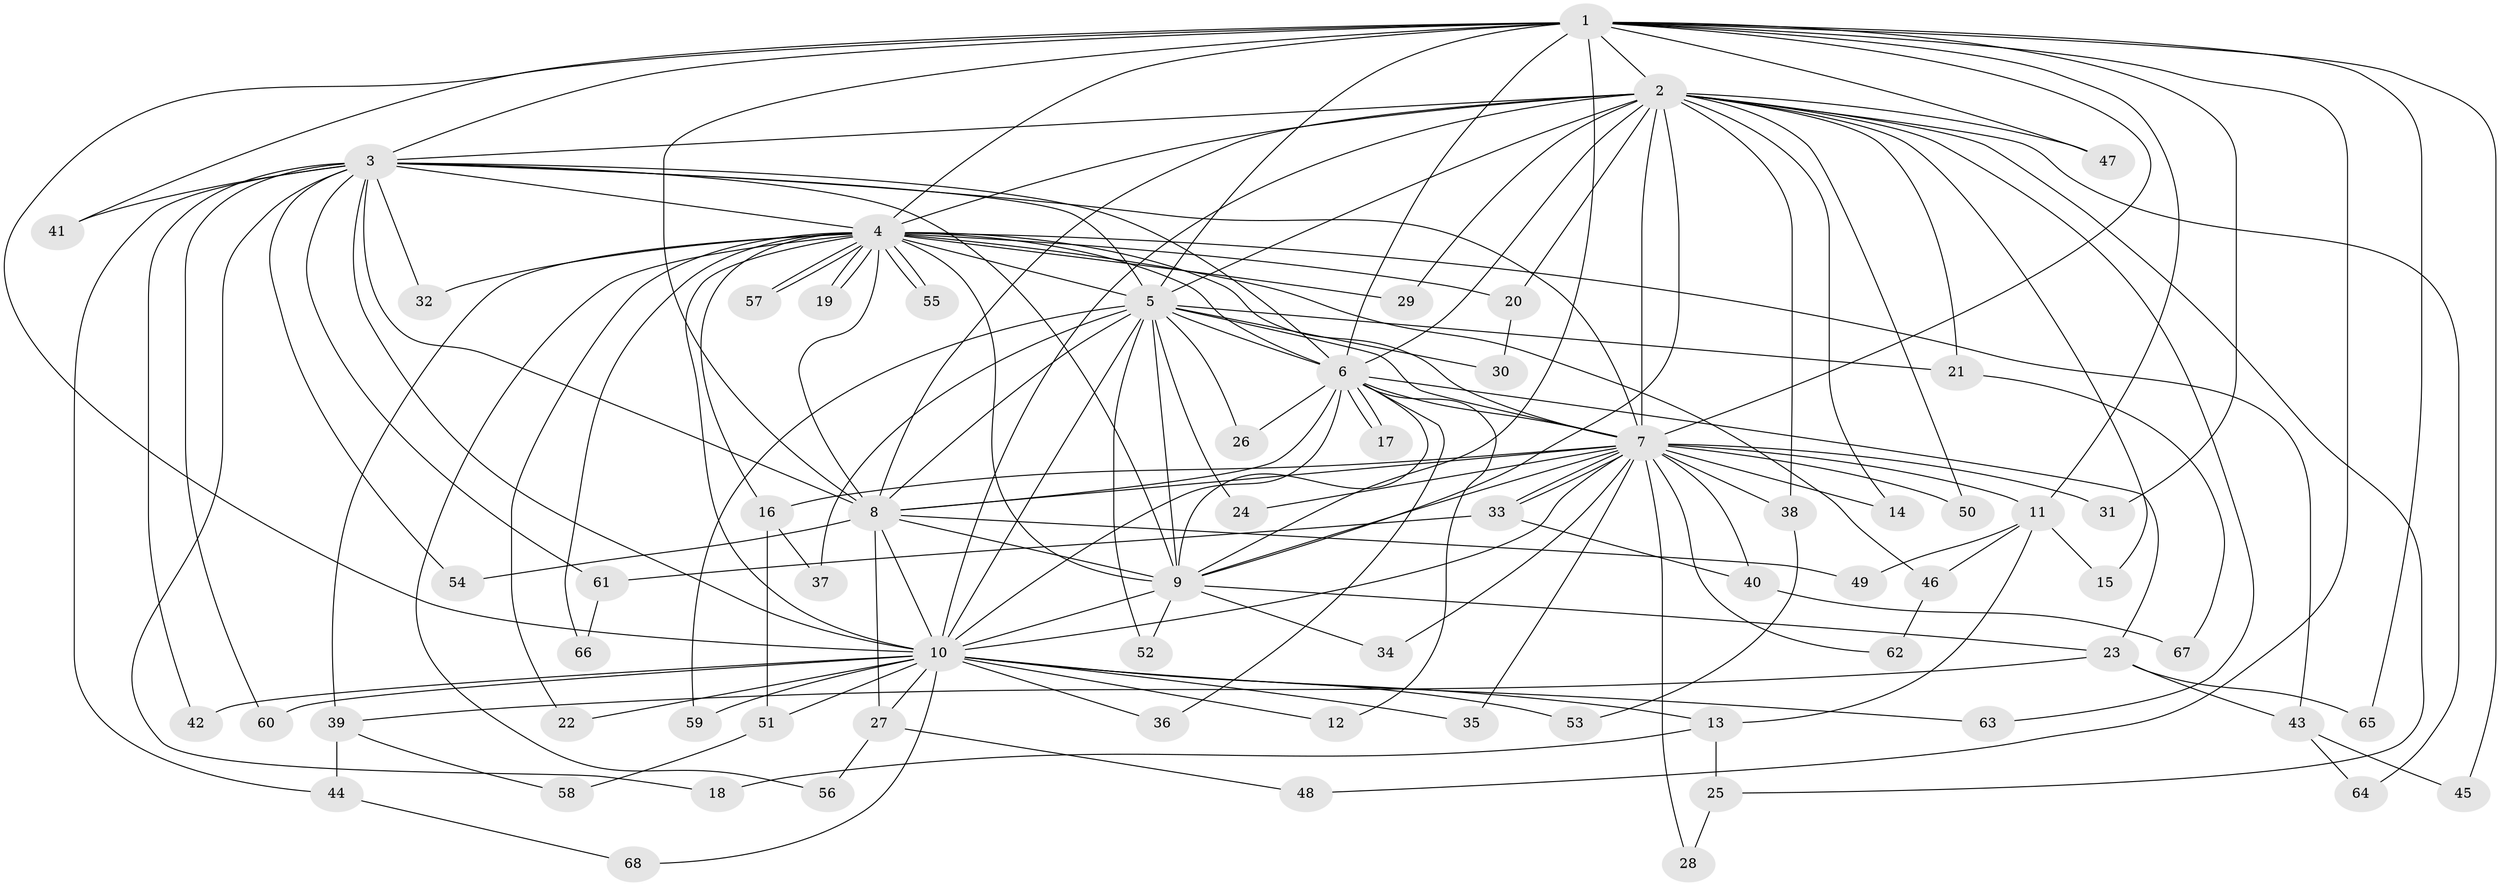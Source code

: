// coarse degree distribution, {17: 0.02, 25: 0.02, 24: 0.02, 13: 0.02, 10: 0.02, 20: 0.02, 11: 0.02, 19: 0.02, 6: 0.04, 2: 0.6, 4: 0.02, 5: 0.04, 3: 0.14}
// Generated by graph-tools (version 1.1) at 2025/23/03/03/25 07:23:36]
// undirected, 68 vertices, 161 edges
graph export_dot {
graph [start="1"]
  node [color=gray90,style=filled];
  1;
  2;
  3;
  4;
  5;
  6;
  7;
  8;
  9;
  10;
  11;
  12;
  13;
  14;
  15;
  16;
  17;
  18;
  19;
  20;
  21;
  22;
  23;
  24;
  25;
  26;
  27;
  28;
  29;
  30;
  31;
  32;
  33;
  34;
  35;
  36;
  37;
  38;
  39;
  40;
  41;
  42;
  43;
  44;
  45;
  46;
  47;
  48;
  49;
  50;
  51;
  52;
  53;
  54;
  55;
  56;
  57;
  58;
  59;
  60;
  61;
  62;
  63;
  64;
  65;
  66;
  67;
  68;
  1 -- 2;
  1 -- 3;
  1 -- 4;
  1 -- 5;
  1 -- 6;
  1 -- 7;
  1 -- 8;
  1 -- 9;
  1 -- 10;
  1 -- 11;
  1 -- 31;
  1 -- 41;
  1 -- 45;
  1 -- 47;
  1 -- 48;
  1 -- 65;
  2 -- 3;
  2 -- 4;
  2 -- 5;
  2 -- 6;
  2 -- 7;
  2 -- 8;
  2 -- 9;
  2 -- 10;
  2 -- 14;
  2 -- 15;
  2 -- 20;
  2 -- 21;
  2 -- 25;
  2 -- 29;
  2 -- 38;
  2 -- 47;
  2 -- 50;
  2 -- 63;
  2 -- 64;
  3 -- 4;
  3 -- 5;
  3 -- 6;
  3 -- 7;
  3 -- 8;
  3 -- 9;
  3 -- 10;
  3 -- 18;
  3 -- 32;
  3 -- 41;
  3 -- 42;
  3 -- 44;
  3 -- 54;
  3 -- 60;
  3 -- 61;
  4 -- 5;
  4 -- 6;
  4 -- 7;
  4 -- 8;
  4 -- 9;
  4 -- 10;
  4 -- 16;
  4 -- 19;
  4 -- 19;
  4 -- 20;
  4 -- 22;
  4 -- 29;
  4 -- 32;
  4 -- 39;
  4 -- 43;
  4 -- 46;
  4 -- 55;
  4 -- 55;
  4 -- 56;
  4 -- 57;
  4 -- 57;
  4 -- 66;
  5 -- 6;
  5 -- 7;
  5 -- 8;
  5 -- 9;
  5 -- 10;
  5 -- 21;
  5 -- 24;
  5 -- 26;
  5 -- 30;
  5 -- 37;
  5 -- 52;
  5 -- 59;
  6 -- 7;
  6 -- 8;
  6 -- 9;
  6 -- 10;
  6 -- 12;
  6 -- 17;
  6 -- 17;
  6 -- 23;
  6 -- 26;
  6 -- 36;
  7 -- 8;
  7 -- 9;
  7 -- 10;
  7 -- 11;
  7 -- 14;
  7 -- 16;
  7 -- 24;
  7 -- 28;
  7 -- 31;
  7 -- 33;
  7 -- 33;
  7 -- 34;
  7 -- 35;
  7 -- 38;
  7 -- 40;
  7 -- 50;
  7 -- 62;
  8 -- 9;
  8 -- 10;
  8 -- 27;
  8 -- 49;
  8 -- 54;
  9 -- 10;
  9 -- 23;
  9 -- 34;
  9 -- 52;
  10 -- 12;
  10 -- 13;
  10 -- 22;
  10 -- 27;
  10 -- 35;
  10 -- 36;
  10 -- 42;
  10 -- 51;
  10 -- 53;
  10 -- 59;
  10 -- 60;
  10 -- 63;
  10 -- 68;
  11 -- 13;
  11 -- 15;
  11 -- 46;
  11 -- 49;
  13 -- 18;
  13 -- 25;
  16 -- 37;
  16 -- 51;
  20 -- 30;
  21 -- 67;
  23 -- 39;
  23 -- 43;
  23 -- 65;
  25 -- 28;
  27 -- 48;
  27 -- 56;
  33 -- 40;
  33 -- 61;
  38 -- 53;
  39 -- 44;
  39 -- 58;
  40 -- 67;
  43 -- 45;
  43 -- 64;
  44 -- 68;
  46 -- 62;
  51 -- 58;
  61 -- 66;
}
